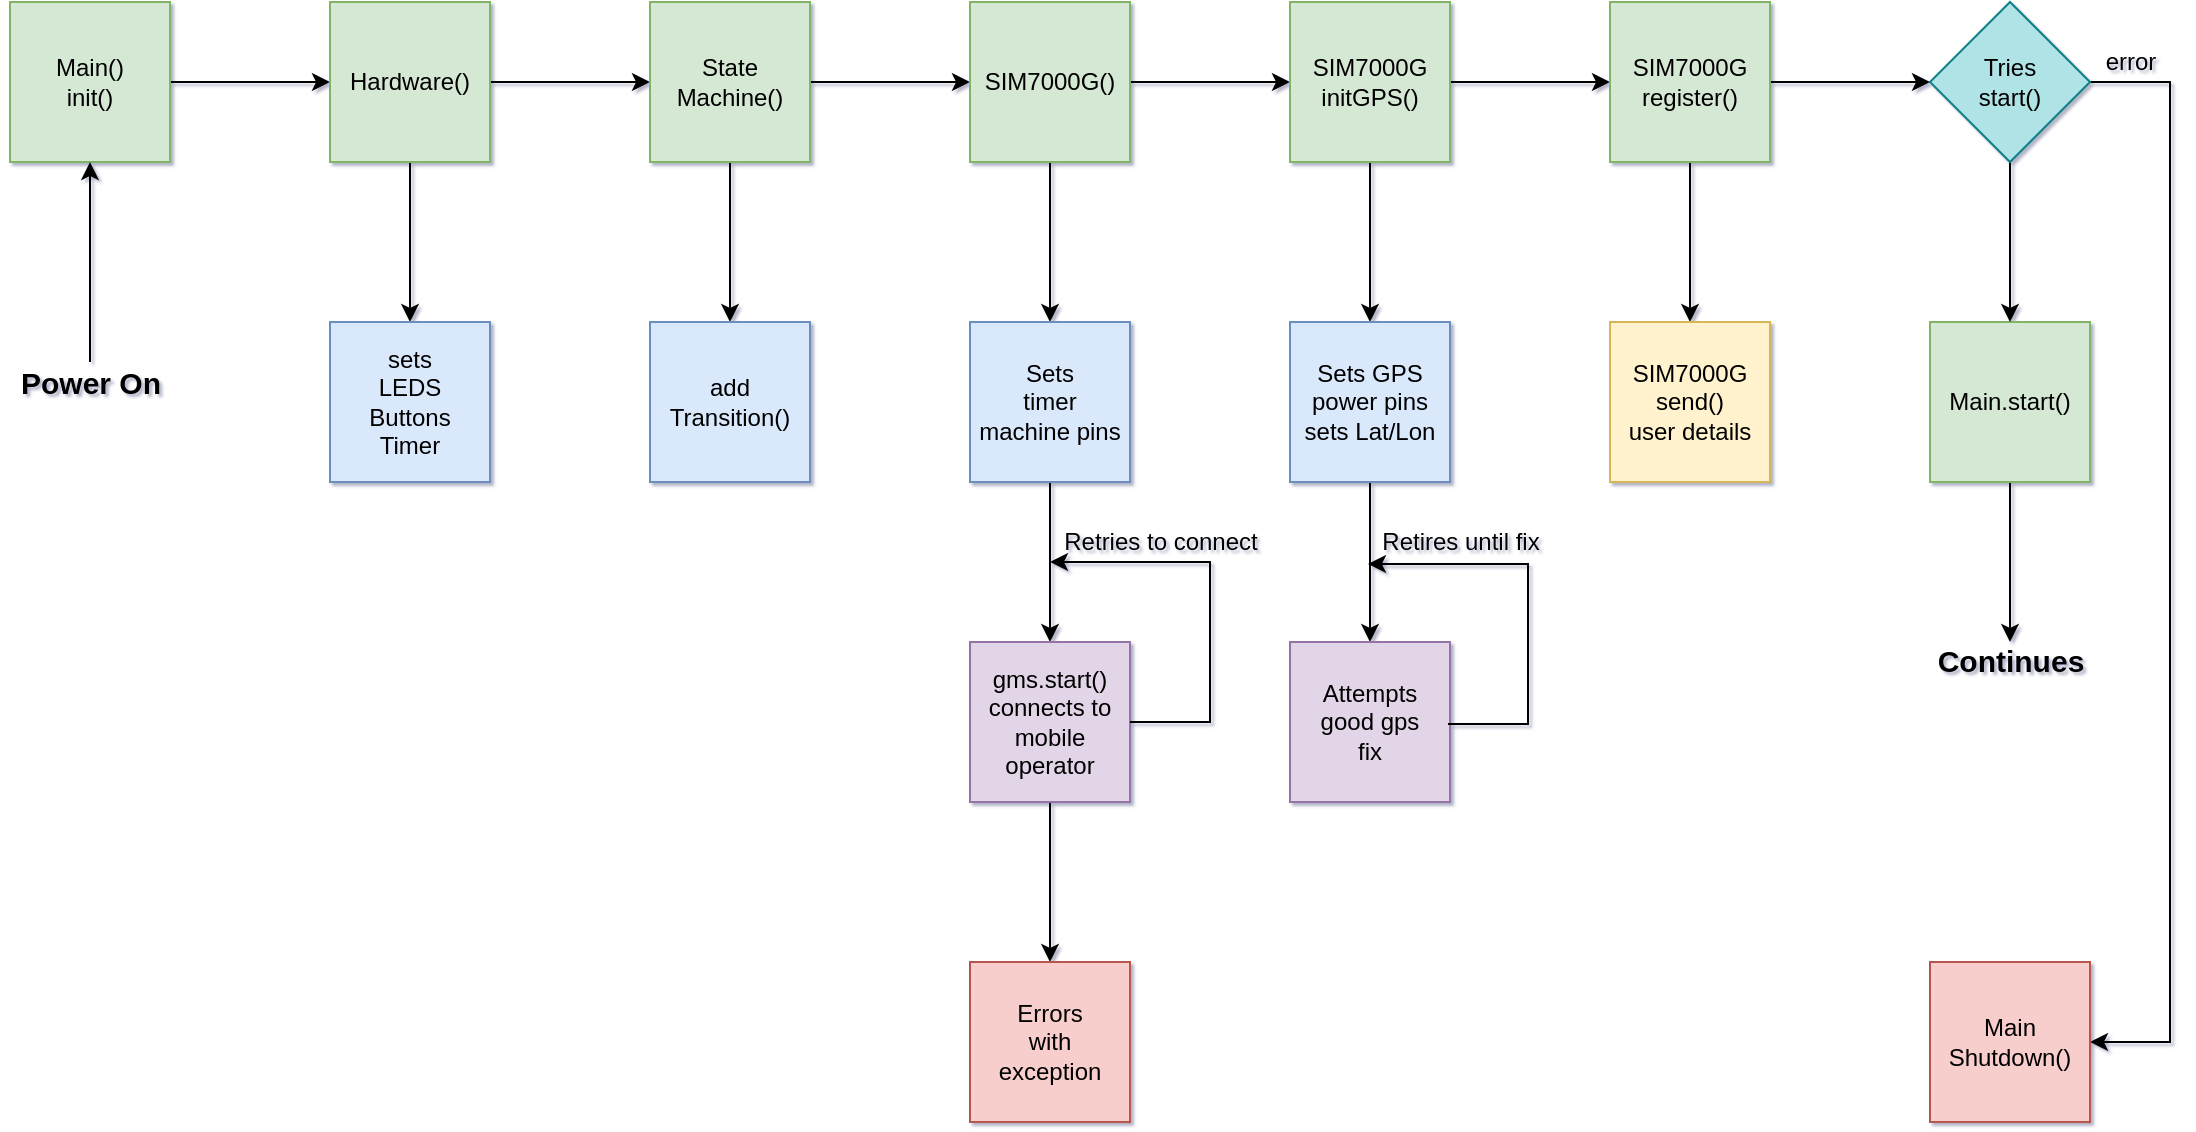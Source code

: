 <mxfile version="16.5.1" type="device"><diagram id="YP6MfUQKKnNm2DwwdcMG" name="Page-1"><mxGraphModel dx="1368" dy="878" grid="1" gridSize="10" guides="1" tooltips="1" connect="1" arrows="1" fold="1" page="1" pageScale="1" pageWidth="1169" pageHeight="827" math="0" shadow="1"><root><mxCell id="0"/><mxCell id="1" parent="0"/><mxCell id="U00drlHAvI_l8ygT_lff-9" style="edgeStyle=orthogonalEdgeStyle;rounded=0;orthogonalLoop=1;jettySize=auto;html=1;entryX=0;entryY=0.5;entryDx=0;entryDy=0;" edge="1" parent="1" source="U00drlHAvI_l8ygT_lff-1" target="U00drlHAvI_l8ygT_lff-7"><mxGeometry relative="1" as="geometry"/></mxCell><mxCell id="U00drlHAvI_l8ygT_lff-1" value="Main()&lt;br&gt;init()" style="whiteSpace=wrap;html=1;aspect=fixed;fillColor=#d5e8d4;strokeColor=#82b366;" vertex="1" parent="1"><mxGeometry x="40" y="40" width="80" height="80" as="geometry"/></mxCell><mxCell id="U00drlHAvI_l8ygT_lff-42" style="edgeStyle=orthogonalEdgeStyle;rounded=0;orthogonalLoop=1;jettySize=auto;html=1;" edge="1" parent="1" source="U00drlHAvI_l8ygT_lff-2"><mxGeometry relative="1" as="geometry"><mxPoint x="1040" y="360" as="targetPoint"/></mxGeometry></mxCell><mxCell id="U00drlHAvI_l8ygT_lff-2" value="Main.start()" style="whiteSpace=wrap;html=1;aspect=fixed;fillColor=#d5e8d4;strokeColor=#82b366;" vertex="1" parent="1"><mxGeometry x="1000" y="200" width="80" height="80" as="geometry"/></mxCell><mxCell id="U00drlHAvI_l8ygT_lff-4" style="edgeStyle=orthogonalEdgeStyle;rounded=0;orthogonalLoop=1;jettySize=auto;html=1;entryX=0.5;entryY=0;entryDx=0;entryDy=0;" edge="1" parent="1" source="U00drlHAvI_l8ygT_lff-3" target="U00drlHAvI_l8ygT_lff-2"><mxGeometry relative="1" as="geometry"/></mxCell><mxCell id="U00drlHAvI_l8ygT_lff-35" style="edgeStyle=orthogonalEdgeStyle;rounded=0;orthogonalLoop=1;jettySize=auto;html=1;entryX=1;entryY=0.5;entryDx=0;entryDy=0;" edge="1" parent="1" source="U00drlHAvI_l8ygT_lff-3" target="U00drlHAvI_l8ygT_lff-34"><mxGeometry relative="1" as="geometry"><Array as="points"><mxPoint x="1120" y="80"/><mxPoint x="1120" y="560"/></Array></mxGeometry></mxCell><mxCell id="U00drlHAvI_l8ygT_lff-3" value="Tries&lt;br&gt;start()" style="rhombus;whiteSpace=wrap;html=1;fillColor=#b0e3e6;strokeColor=#0e8088;" vertex="1" parent="1"><mxGeometry x="1000" y="40" width="80" height="80" as="geometry"/></mxCell><mxCell id="U00drlHAvI_l8ygT_lff-6" value="error" style="text;html=1;align=center;verticalAlign=middle;resizable=0;points=[];autosize=1;strokeColor=none;fillColor=none;" vertex="1" parent="1"><mxGeometry x="1080" y="60" width="40" height="20" as="geometry"/></mxCell><mxCell id="U00drlHAvI_l8ygT_lff-10" style="edgeStyle=orthogonalEdgeStyle;rounded=0;orthogonalLoop=1;jettySize=auto;html=1;" edge="1" parent="1" source="U00drlHAvI_l8ygT_lff-7" target="U00drlHAvI_l8ygT_lff-8"><mxGeometry relative="1" as="geometry"/></mxCell><mxCell id="U00drlHAvI_l8ygT_lff-14" style="edgeStyle=orthogonalEdgeStyle;rounded=0;orthogonalLoop=1;jettySize=auto;html=1;entryX=0;entryY=0.5;entryDx=0;entryDy=0;" edge="1" parent="1" source="U00drlHAvI_l8ygT_lff-7" target="U00drlHAvI_l8ygT_lff-11"><mxGeometry relative="1" as="geometry"/></mxCell><mxCell id="U00drlHAvI_l8ygT_lff-7" value="Hardware()" style="whiteSpace=wrap;html=1;aspect=fixed;fillColor=#d5e8d4;strokeColor=#82b366;" vertex="1" parent="1"><mxGeometry x="200" y="40" width="80" height="80" as="geometry"/></mxCell><mxCell id="U00drlHAvI_l8ygT_lff-8" value="sets&lt;br&gt;LEDS&lt;br&gt;Buttons&lt;br&gt;Timer" style="whiteSpace=wrap;html=1;aspect=fixed;fillColor=#dae8fc;strokeColor=#6c8ebf;" vertex="1" parent="1"><mxGeometry x="200" y="200" width="80" height="80" as="geometry"/></mxCell><mxCell id="U00drlHAvI_l8ygT_lff-13" style="edgeStyle=orthogonalEdgeStyle;rounded=0;orthogonalLoop=1;jettySize=auto;html=1;entryX=0.5;entryY=0;entryDx=0;entryDy=0;" edge="1" parent="1" source="U00drlHAvI_l8ygT_lff-11" target="U00drlHAvI_l8ygT_lff-12"><mxGeometry relative="1" as="geometry"/></mxCell><mxCell id="U00drlHAvI_l8ygT_lff-16" style="edgeStyle=orthogonalEdgeStyle;rounded=0;orthogonalLoop=1;jettySize=auto;html=1;entryX=0;entryY=0.5;entryDx=0;entryDy=0;" edge="1" parent="1" source="U00drlHAvI_l8ygT_lff-11" target="U00drlHAvI_l8ygT_lff-15"><mxGeometry relative="1" as="geometry"/></mxCell><mxCell id="U00drlHAvI_l8ygT_lff-11" value="State&lt;br&gt;Machine()" style="whiteSpace=wrap;html=1;aspect=fixed;fillColor=#d5e8d4;strokeColor=#82b366;" vertex="1" parent="1"><mxGeometry x="360" y="40" width="80" height="80" as="geometry"/></mxCell><mxCell id="U00drlHAvI_l8ygT_lff-12" value="add&lt;br&gt;Transition()" style="whiteSpace=wrap;html=1;aspect=fixed;fillColor=#dae8fc;strokeColor=#6c8ebf;" vertex="1" parent="1"><mxGeometry x="360" y="200" width="80" height="80" as="geometry"/></mxCell><mxCell id="U00drlHAvI_l8ygT_lff-24" style="edgeStyle=orthogonalEdgeStyle;rounded=0;orthogonalLoop=1;jettySize=auto;html=1;exitX=0.5;exitY=1;exitDx=0;exitDy=0;entryX=0.5;entryY=0;entryDx=0;entryDy=0;" edge="1" parent="1" source="U00drlHAvI_l8ygT_lff-15" target="U00drlHAvI_l8ygT_lff-17"><mxGeometry relative="1" as="geometry"/></mxCell><mxCell id="U00drlHAvI_l8ygT_lff-26" style="edgeStyle=orthogonalEdgeStyle;rounded=0;orthogonalLoop=1;jettySize=auto;html=1;entryX=0;entryY=0.5;entryDx=0;entryDy=0;" edge="1" parent="1" source="U00drlHAvI_l8ygT_lff-15" target="U00drlHAvI_l8ygT_lff-25"><mxGeometry relative="1" as="geometry"/></mxCell><mxCell id="U00drlHAvI_l8ygT_lff-15" value="SIM7000G()" style="whiteSpace=wrap;html=1;aspect=fixed;fillColor=#d5e8d4;strokeColor=#82b366;" vertex="1" parent="1"><mxGeometry x="520" y="40" width="80" height="80" as="geometry"/></mxCell><mxCell id="U00drlHAvI_l8ygT_lff-19" style="edgeStyle=orthogonalEdgeStyle;rounded=0;orthogonalLoop=1;jettySize=auto;html=1;entryX=0.5;entryY=0;entryDx=0;entryDy=0;" edge="1" parent="1" source="U00drlHAvI_l8ygT_lff-17" target="U00drlHAvI_l8ygT_lff-18"><mxGeometry relative="1" as="geometry"/></mxCell><mxCell id="U00drlHAvI_l8ygT_lff-17" value="Sets&lt;br&gt;timer&lt;br&gt;machine pins" style="whiteSpace=wrap;html=1;aspect=fixed;fillColor=#dae8fc;strokeColor=#6c8ebf;" vertex="1" parent="1"><mxGeometry x="520" y="200" width="80" height="80" as="geometry"/></mxCell><mxCell id="U00drlHAvI_l8ygT_lff-23" style="edgeStyle=orthogonalEdgeStyle;rounded=0;orthogonalLoop=1;jettySize=auto;html=1;entryX=0.5;entryY=0;entryDx=0;entryDy=0;" edge="1" parent="1" source="U00drlHAvI_l8ygT_lff-18" target="U00drlHAvI_l8ygT_lff-22"><mxGeometry relative="1" as="geometry"/></mxCell><mxCell id="U00drlHAvI_l8ygT_lff-18" value="gms.start()&lt;br&gt;connects to&lt;br&gt;mobile&lt;br&gt;operator" style="whiteSpace=wrap;html=1;aspect=fixed;fillColor=#e1d5e7;strokeColor=#9673a6;" vertex="1" parent="1"><mxGeometry x="520" y="360" width="80" height="80" as="geometry"/></mxCell><mxCell id="U00drlHAvI_l8ygT_lff-20" value="" style="endArrow=classic;html=1;rounded=0;exitX=1;exitY=0.5;exitDx=0;exitDy=0;" edge="1" parent="1" source="U00drlHAvI_l8ygT_lff-18"><mxGeometry width="50" height="50" relative="1" as="geometry"><mxPoint x="480" y="350" as="sourcePoint"/><mxPoint x="560" y="320" as="targetPoint"/><Array as="points"><mxPoint x="640" y="400"/><mxPoint x="640" y="320"/></Array></mxGeometry></mxCell><mxCell id="U00drlHAvI_l8ygT_lff-21" value="Retries to connect" style="text;html=1;align=center;verticalAlign=middle;resizable=0;points=[];autosize=1;strokeColor=none;fillColor=none;" vertex="1" parent="1"><mxGeometry x="560" y="300" width="110" height="20" as="geometry"/></mxCell><mxCell id="U00drlHAvI_l8ygT_lff-22" value="Errors&lt;br&gt;with&lt;br&gt;exception" style="whiteSpace=wrap;html=1;aspect=fixed;fillColor=#f8cecc;strokeColor=#b85450;" vertex="1" parent="1"><mxGeometry x="520" y="520" width="80" height="80" as="geometry"/></mxCell><mxCell id="U00drlHAvI_l8ygT_lff-28" style="edgeStyle=orthogonalEdgeStyle;rounded=0;orthogonalLoop=1;jettySize=auto;html=1;entryX=0.5;entryY=0;entryDx=0;entryDy=0;" edge="1" parent="1" source="U00drlHAvI_l8ygT_lff-25" target="U00drlHAvI_l8ygT_lff-27"><mxGeometry relative="1" as="geometry"/></mxCell><mxCell id="U00drlHAvI_l8ygT_lff-32" style="edgeStyle=orthogonalEdgeStyle;rounded=0;orthogonalLoop=1;jettySize=auto;html=1;entryX=0;entryY=0.5;entryDx=0;entryDy=0;" edge="1" parent="1" source="U00drlHAvI_l8ygT_lff-25" target="U00drlHAvI_l8ygT_lff-29"><mxGeometry relative="1" as="geometry"/></mxCell><mxCell id="U00drlHAvI_l8ygT_lff-25" value="SIM7000G&lt;br&gt;initGPS()" style="whiteSpace=wrap;html=1;aspect=fixed;fillColor=#d5e8d4;strokeColor=#82b366;" vertex="1" parent="1"><mxGeometry x="680" y="40" width="80" height="80" as="geometry"/></mxCell><mxCell id="U00drlHAvI_l8ygT_lff-37" style="edgeStyle=orthogonalEdgeStyle;rounded=0;orthogonalLoop=1;jettySize=auto;html=1;entryX=0.5;entryY=0;entryDx=0;entryDy=0;" edge="1" parent="1" source="U00drlHAvI_l8ygT_lff-27" target="U00drlHAvI_l8ygT_lff-36"><mxGeometry relative="1" as="geometry"/></mxCell><mxCell id="U00drlHAvI_l8ygT_lff-27" value="Sets GPS&lt;br&gt;power pins&lt;br&gt;sets Lat/Lon" style="whiteSpace=wrap;html=1;aspect=fixed;fillColor=#dae8fc;strokeColor=#6c8ebf;" vertex="1" parent="1"><mxGeometry x="680" y="200" width="80" height="80" as="geometry"/></mxCell><mxCell id="U00drlHAvI_l8ygT_lff-31" style="edgeStyle=orthogonalEdgeStyle;rounded=0;orthogonalLoop=1;jettySize=auto;html=1;entryX=0.5;entryY=0;entryDx=0;entryDy=0;" edge="1" parent="1" source="U00drlHAvI_l8ygT_lff-29" target="U00drlHAvI_l8ygT_lff-30"><mxGeometry relative="1" as="geometry"/></mxCell><mxCell id="U00drlHAvI_l8ygT_lff-33" style="edgeStyle=orthogonalEdgeStyle;rounded=0;orthogonalLoop=1;jettySize=auto;html=1;entryX=0;entryY=0.5;entryDx=0;entryDy=0;" edge="1" parent="1" source="U00drlHAvI_l8ygT_lff-29" target="U00drlHAvI_l8ygT_lff-3"><mxGeometry relative="1" as="geometry"/></mxCell><mxCell id="U00drlHAvI_l8ygT_lff-29" value="SIM7000G&lt;br&gt;register()" style="whiteSpace=wrap;html=1;aspect=fixed;fillColor=#d5e8d4;strokeColor=#82b366;" vertex="1" parent="1"><mxGeometry x="840" y="40" width="80" height="80" as="geometry"/></mxCell><mxCell id="U00drlHAvI_l8ygT_lff-30" value="SIM7000G&lt;br&gt;send()&lt;br&gt;user details" style="whiteSpace=wrap;html=1;aspect=fixed;fillColor=#fff2cc;strokeColor=#d6b656;" vertex="1" parent="1"><mxGeometry x="840" y="200" width="80" height="80" as="geometry"/></mxCell><mxCell id="U00drlHAvI_l8ygT_lff-34" value="Main&lt;br&gt;Shutdown()" style="whiteSpace=wrap;html=1;aspect=fixed;fillColor=#f8cecc;strokeColor=#b85450;" vertex="1" parent="1"><mxGeometry x="1000" y="520" width="80" height="80" as="geometry"/></mxCell><mxCell id="U00drlHAvI_l8ygT_lff-36" value="Attempts&lt;br&gt;good gps&lt;br&gt;fix" style="whiteSpace=wrap;html=1;aspect=fixed;fillColor=#e1d5e7;strokeColor=#9673a6;" vertex="1" parent="1"><mxGeometry x="680" y="360" width="80" height="80" as="geometry"/></mxCell><mxCell id="U00drlHAvI_l8ygT_lff-40" value="" style="endArrow=classic;html=1;rounded=0;exitX=1;exitY=0.5;exitDx=0;exitDy=0;" edge="1" parent="1"><mxGeometry width="50" height="50" relative="1" as="geometry"><mxPoint x="759" y="401" as="sourcePoint"/><mxPoint x="719" y="321" as="targetPoint"/><Array as="points"><mxPoint x="799" y="401"/><mxPoint x="799" y="321"/></Array></mxGeometry></mxCell><mxCell id="U00drlHAvI_l8ygT_lff-41" value="Retires until fix" style="text;html=1;align=center;verticalAlign=middle;resizable=0;points=[];autosize=1;strokeColor=none;fillColor=none;" vertex="1" parent="1"><mxGeometry x="720" y="300" width="90" height="20" as="geometry"/></mxCell><mxCell id="U00drlHAvI_l8ygT_lff-43" value="&lt;b&gt;&lt;font style=&quot;font-size: 15px&quot;&gt;Continues&lt;/font&gt;&lt;/b&gt;" style="text;html=1;align=center;verticalAlign=middle;resizable=0;points=[];autosize=1;strokeColor=none;fillColor=none;" vertex="1" parent="1"><mxGeometry x="995" y="359" width="90" height="20" as="geometry"/></mxCell><mxCell id="U00drlHAvI_l8ygT_lff-45" style="edgeStyle=orthogonalEdgeStyle;rounded=0;orthogonalLoop=1;jettySize=auto;html=1;entryX=0.5;entryY=1;entryDx=0;entryDy=0;fontSize=15;" edge="1" parent="1" source="U00drlHAvI_l8ygT_lff-44" target="U00drlHAvI_l8ygT_lff-1"><mxGeometry relative="1" as="geometry"/></mxCell><mxCell id="U00drlHAvI_l8ygT_lff-44" value="&lt;b&gt;&lt;font style=&quot;font-size: 15px&quot;&gt;Power On&lt;/font&gt;&lt;/b&gt;" style="text;html=1;align=center;verticalAlign=middle;resizable=0;points=[];autosize=1;strokeColor=none;fillColor=none;" vertex="1" parent="1"><mxGeometry x="35" y="220" width="90" height="20" as="geometry"/></mxCell></root></mxGraphModel></diagram></mxfile>